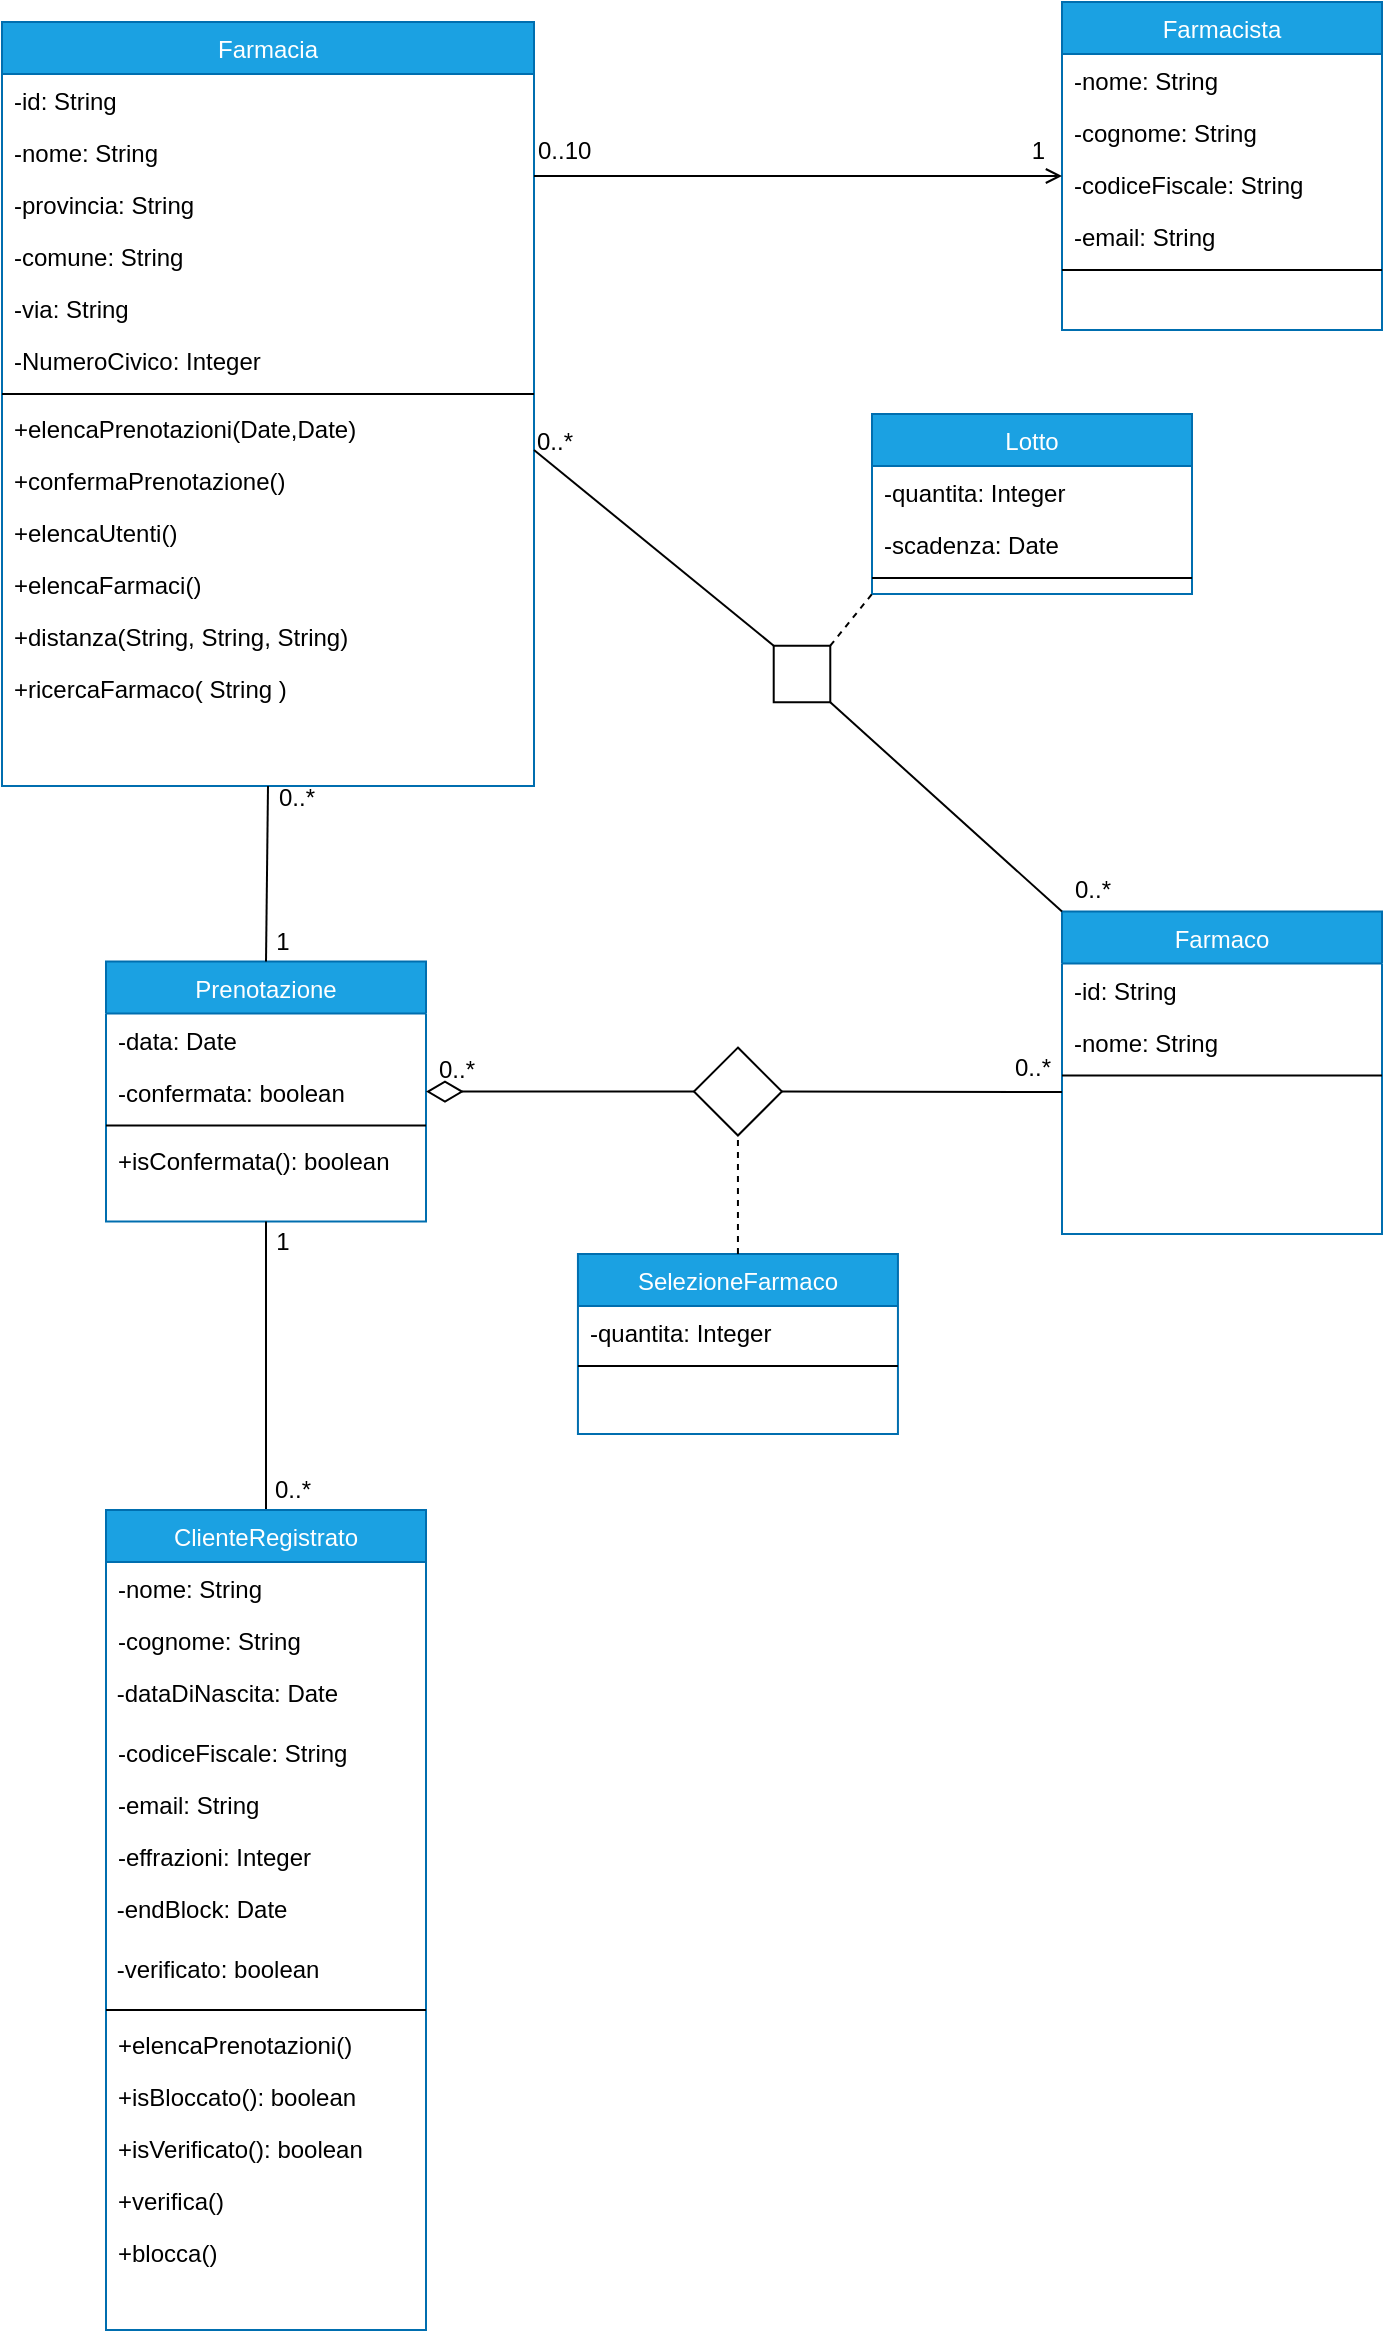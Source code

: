 <mxfile version="14.7.10" type="device"><diagram id="n_GCHAJZOZkWjjGcXOiW" name="Dominio"><mxGraphModel dx="906" dy="574" grid="1" gridSize="10" guides="1" tooltips="1" connect="1" arrows="1" fold="1" page="1" pageScale="1" pageWidth="827" pageHeight="1169" math="0" shadow="0"><root><mxCell id="_tChWmzW72qKrH2FHl7e-0"/><mxCell id="_tChWmzW72qKrH2FHl7e-1" parent="_tChWmzW72qKrH2FHl7e-0"/><mxCell id="JJ1CziQxTOwDTlc9LSBb-0" value="Farmacia" style="swimlane;fontStyle=0;align=center;verticalAlign=top;childLayout=stackLayout;horizontal=1;startSize=26;horizontalStack=0;resizeParent=1;resizeLast=0;collapsible=1;marginBottom=0;rounded=0;shadow=0;strokeWidth=1;fillColor=#1ba1e2;strokeColor=#006EAF;fontColor=#ffffff;" parent="_tChWmzW72qKrH2FHl7e-1" vertex="1"><mxGeometry x="10" y="10" width="266" height="382" as="geometry"><mxRectangle x="230" y="140" width="160" height="26" as="alternateBounds"/></mxGeometry></mxCell><mxCell id="JJ1CziQxTOwDTlc9LSBb-1" value="-id: String" style="text;align=left;verticalAlign=top;spacingLeft=4;spacingRight=4;overflow=hidden;rotatable=0;points=[[0,0.5],[1,0.5]];portConstraint=eastwest;" parent="JJ1CziQxTOwDTlc9LSBb-0" vertex="1"><mxGeometry y="26" width="266" height="26" as="geometry"/></mxCell><mxCell id="JJ1CziQxTOwDTlc9LSBb-2" value="-nome: String&#10;" style="text;align=left;verticalAlign=top;spacingLeft=4;spacingRight=4;overflow=hidden;rotatable=0;points=[[0,0.5],[1,0.5]];portConstraint=eastwest;" parent="JJ1CziQxTOwDTlc9LSBb-0" vertex="1"><mxGeometry y="52" width="266" height="26" as="geometry"/></mxCell><mxCell id="JJ1CziQxTOwDTlc9LSBb-3" value="-provincia: String" style="text;align=left;verticalAlign=top;spacingLeft=4;spacingRight=4;overflow=hidden;rotatable=0;points=[[0,0.5],[1,0.5]];portConstraint=eastwest;rounded=0;shadow=0;html=0;" parent="JJ1CziQxTOwDTlc9LSBb-0" vertex="1"><mxGeometry y="78" width="266" height="26" as="geometry"/></mxCell><mxCell id="JJ1CziQxTOwDTlc9LSBb-4" value="-comune: String" style="text;align=left;verticalAlign=top;spacingLeft=4;spacingRight=4;overflow=hidden;rotatable=0;points=[[0,0.5],[1,0.5]];portConstraint=eastwest;rounded=0;shadow=0;html=0;" parent="JJ1CziQxTOwDTlc9LSBb-0" vertex="1"><mxGeometry y="104" width="266" height="26" as="geometry"/></mxCell><mxCell id="JJ1CziQxTOwDTlc9LSBb-5" value="-via: String" style="text;align=left;verticalAlign=top;spacingLeft=4;spacingRight=4;overflow=hidden;rotatable=0;points=[[0,0.5],[1,0.5]];portConstraint=eastwest;" parent="JJ1CziQxTOwDTlc9LSBb-0" vertex="1"><mxGeometry y="130" width="266" height="26" as="geometry"/></mxCell><mxCell id="JJ1CziQxTOwDTlc9LSBb-6" value="-NumeroCivico: Integer" style="text;align=left;verticalAlign=top;spacingLeft=4;spacingRight=4;overflow=hidden;rotatable=0;points=[[0,0.5],[1,0.5]];portConstraint=eastwest;" parent="JJ1CziQxTOwDTlc9LSBb-0" vertex="1"><mxGeometry y="156" width="266" height="26" as="geometry"/></mxCell><mxCell id="JJ1CziQxTOwDTlc9LSBb-7" value="" style="line;html=1;strokeWidth=1;align=left;verticalAlign=middle;spacingTop=-1;spacingLeft=3;spacingRight=3;rotatable=0;labelPosition=right;points=[];portConstraint=eastwest;" parent="JJ1CziQxTOwDTlc9LSBb-0" vertex="1"><mxGeometry y="182" width="266" height="8" as="geometry"/></mxCell><mxCell id="JJ1CziQxTOwDTlc9LSBb-8" value="+elencaPrenotazioni(Date,Date)" style="text;align=left;verticalAlign=top;spacingLeft=4;spacingRight=4;overflow=hidden;rotatable=0;points=[[0,0.5],[1,0.5]];portConstraint=eastwest;" parent="JJ1CziQxTOwDTlc9LSBb-0" vertex="1"><mxGeometry y="190" width="266" height="26" as="geometry"/></mxCell><mxCell id="JJ1CziQxTOwDTlc9LSBb-9" value="+confermaPrenotazione()" style="text;align=left;verticalAlign=top;spacingLeft=4;spacingRight=4;overflow=hidden;rotatable=0;points=[[0,0.5],[1,0.5]];portConstraint=eastwest;" parent="JJ1CziQxTOwDTlc9LSBb-0" vertex="1"><mxGeometry y="216" width="266" height="26" as="geometry"/></mxCell><mxCell id="JJ1CziQxTOwDTlc9LSBb-10" value="+elencaUtenti()" style="text;align=left;verticalAlign=top;spacingLeft=4;spacingRight=4;overflow=hidden;rotatable=0;points=[[0,0.5],[1,0.5]];portConstraint=eastwest;" parent="JJ1CziQxTOwDTlc9LSBb-0" vertex="1"><mxGeometry y="242" width="266" height="26" as="geometry"/></mxCell><mxCell id="JJ1CziQxTOwDTlc9LSBb-12" value="+elencaFarmaci()" style="text;align=left;verticalAlign=top;spacingLeft=4;spacingRight=4;overflow=hidden;rotatable=0;points=[[0,0.5],[1,0.5]];portConstraint=eastwest;" parent="JJ1CziQxTOwDTlc9LSBb-0" vertex="1"><mxGeometry y="268" width="266" height="26" as="geometry"/></mxCell><mxCell id="JJ1CziQxTOwDTlc9LSBb-13" value="+distanza(String, String, String) " style="text;align=left;verticalAlign=top;spacingLeft=4;spacingRight=4;overflow=hidden;rotatable=0;points=[[0,0.5],[1,0.5]];portConstraint=eastwest;" parent="JJ1CziQxTOwDTlc9LSBb-0" vertex="1"><mxGeometry y="294" width="266" height="26" as="geometry"/></mxCell><mxCell id="JJ1CziQxTOwDTlc9LSBb-14" value="+ricercaFarmaco( String ) " style="text;align=left;verticalAlign=top;spacingLeft=4;spacingRight=4;overflow=hidden;rotatable=0;points=[[0,0.5],[1,0.5]];portConstraint=eastwest;" parent="JJ1CziQxTOwDTlc9LSBb-0" vertex="1"><mxGeometry y="320" width="266" height="26" as="geometry"/></mxCell><mxCell id="JJ1CziQxTOwDTlc9LSBb-15" value="Farmacista" style="swimlane;fontStyle=0;align=center;verticalAlign=top;childLayout=stackLayout;horizontal=1;startSize=26;horizontalStack=0;resizeParent=1;resizeLast=0;collapsible=1;marginBottom=0;rounded=0;shadow=0;strokeWidth=1;fillColor=#1ba1e2;strokeColor=#006EAF;fontColor=#ffffff;" parent="_tChWmzW72qKrH2FHl7e-1" vertex="1"><mxGeometry x="540" width="160" height="164" as="geometry"><mxRectangle x="550" y="140" width="160" height="26" as="alternateBounds"/></mxGeometry></mxCell><mxCell id="JJ1CziQxTOwDTlc9LSBb-16" value="-nome: String" style="text;align=left;verticalAlign=top;spacingLeft=4;spacingRight=4;overflow=hidden;rotatable=0;points=[[0,0.5],[1,0.5]];portConstraint=eastwest;" parent="JJ1CziQxTOwDTlc9LSBb-15" vertex="1"><mxGeometry y="26" width="160" height="26" as="geometry"/></mxCell><mxCell id="JJ1CziQxTOwDTlc9LSBb-17" value="-cognome: String" style="text;align=left;verticalAlign=top;spacingLeft=4;spacingRight=4;overflow=hidden;rotatable=0;points=[[0,0.5],[1,0.5]];portConstraint=eastwest;rounded=0;shadow=0;html=0;" parent="JJ1CziQxTOwDTlc9LSBb-15" vertex="1"><mxGeometry y="52" width="160" height="26" as="geometry"/></mxCell><mxCell id="JJ1CziQxTOwDTlc9LSBb-18" value="-codiceFiscale: String" style="text;align=left;verticalAlign=top;spacingLeft=4;spacingRight=4;overflow=hidden;rotatable=0;points=[[0,0.5],[1,0.5]];portConstraint=eastwest;rounded=0;shadow=0;html=0;" parent="JJ1CziQxTOwDTlc9LSBb-15" vertex="1"><mxGeometry y="78" width="160" height="26" as="geometry"/></mxCell><mxCell id="JJ1CziQxTOwDTlc9LSBb-19" value="-email: String" style="text;align=left;verticalAlign=top;spacingLeft=4;spacingRight=4;overflow=hidden;rotatable=0;points=[[0,0.5],[1,0.5]];portConstraint=eastwest;" parent="JJ1CziQxTOwDTlc9LSBb-15" vertex="1"><mxGeometry y="104" width="160" height="26" as="geometry"/></mxCell><mxCell id="JJ1CziQxTOwDTlc9LSBb-21" value="" style="line;html=1;strokeWidth=1;align=left;verticalAlign=middle;spacingTop=-1;spacingLeft=3;spacingRight=3;rotatable=0;labelPosition=right;points=[];portConstraint=eastwest;" parent="JJ1CziQxTOwDTlc9LSBb-15" vertex="1"><mxGeometry y="130" width="160" height="8" as="geometry"/></mxCell><mxCell id="JJ1CziQxTOwDTlc9LSBb-22" value="" style="endArrow=open;shadow=0;strokeWidth=1;rounded=0;endFill=1;edgeStyle=elbowEdgeStyle;elbow=vertical;" parent="_tChWmzW72qKrH2FHl7e-1" source="JJ1CziQxTOwDTlc9LSBb-0" target="JJ1CziQxTOwDTlc9LSBb-15" edge="1"><mxGeometry x="0.5" y="41" relative="1" as="geometry"><mxPoint x="111" y="106" as="sourcePoint"/><mxPoint x="271" y="106" as="targetPoint"/><mxPoint x="-40" y="32" as="offset"/></mxGeometry></mxCell><mxCell id="JJ1CziQxTOwDTlc9LSBb-23" value="0..10" style="resizable=0;align=left;verticalAlign=bottom;labelBackgroundColor=none;fontSize=12;" parent="JJ1CziQxTOwDTlc9LSBb-22" connectable="0" vertex="1"><mxGeometry x="-1" relative="1" as="geometry"><mxPoint y="-4" as="offset"/></mxGeometry></mxCell><mxCell id="JJ1CziQxTOwDTlc9LSBb-24" value="1" style="resizable=0;align=right;verticalAlign=bottom;labelBackgroundColor=none;fontSize=12;" parent="JJ1CziQxTOwDTlc9LSBb-22" connectable="0" vertex="1"><mxGeometry x="1" relative="1" as="geometry"><mxPoint x="-7" y="-4" as="offset"/></mxGeometry></mxCell><mxCell id="JJ1CziQxTOwDTlc9LSBb-25" value="Farmaco" style="swimlane;fontStyle=0;align=center;verticalAlign=top;childLayout=stackLayout;horizontal=1;startSize=26;horizontalStack=0;resizeParent=1;resizeLast=0;collapsible=1;marginBottom=0;rounded=0;shadow=0;strokeWidth=1;fillColor=#1ba1e2;strokeColor=#006EAF;fontColor=#ffffff;" parent="_tChWmzW72qKrH2FHl7e-1" vertex="1"><mxGeometry x="540" y="454.77" width="160" height="161.23" as="geometry"><mxRectangle x="230" y="140" width="160" height="26" as="alternateBounds"/></mxGeometry></mxCell><mxCell id="JJ1CziQxTOwDTlc9LSBb-26" value="-id: String" style="text;align=left;verticalAlign=top;spacingLeft=4;spacingRight=4;overflow=hidden;rotatable=0;points=[[0,0.5],[1,0.5]];portConstraint=eastwest;" parent="JJ1CziQxTOwDTlc9LSBb-25" vertex="1"><mxGeometry y="26" width="160" height="26" as="geometry"/></mxCell><mxCell id="JJ1CziQxTOwDTlc9LSBb-27" value="-nome: String&#10;" style="text;align=left;verticalAlign=top;spacingLeft=4;spacingRight=4;overflow=hidden;rotatable=0;points=[[0,0.5],[1,0.5]];portConstraint=eastwest;" parent="JJ1CziQxTOwDTlc9LSBb-25" vertex="1"><mxGeometry y="52" width="160" height="26" as="geometry"/></mxCell><mxCell id="JJ1CziQxTOwDTlc9LSBb-28" value="" style="line;html=1;strokeWidth=1;align=left;verticalAlign=middle;spacingTop=-1;spacingLeft=3;spacingRight=3;rotatable=0;labelPosition=right;points=[];portConstraint=eastwest;" parent="JJ1CziQxTOwDTlc9LSBb-25" vertex="1"><mxGeometry y="78" width="160" height="8" as="geometry"/></mxCell><mxCell id="JJ1CziQxTOwDTlc9LSBb-29" value="Prenotazione" style="swimlane;fontStyle=0;align=center;verticalAlign=top;childLayout=stackLayout;horizontal=1;startSize=26;horizontalStack=0;resizeParent=1;resizeLast=0;collapsible=1;marginBottom=0;rounded=0;shadow=0;strokeWidth=1;fillColor=#1ba1e2;strokeColor=#006EAF;fontColor=#ffffff;" parent="_tChWmzW72qKrH2FHl7e-1" vertex="1"><mxGeometry x="62" y="479.77" width="160" height="130" as="geometry"><mxRectangle x="230" y="140" width="160" height="26" as="alternateBounds"/></mxGeometry></mxCell><mxCell id="JJ1CziQxTOwDTlc9LSBb-30" value="-data: Date&#10;" style="text;align=left;verticalAlign=top;spacingLeft=4;spacingRight=4;overflow=hidden;rotatable=0;points=[[0,0.5],[1,0.5]];portConstraint=eastwest;" parent="JJ1CziQxTOwDTlc9LSBb-29" vertex="1"><mxGeometry y="26" width="160" height="26" as="geometry"/></mxCell><mxCell id="JJ1CziQxTOwDTlc9LSBb-31" value="-confermata: boolean" style="text;align=left;verticalAlign=top;spacingLeft=4;spacingRight=4;overflow=hidden;rotatable=0;points=[[0,0.5],[1,0.5]];portConstraint=eastwest;" parent="JJ1CziQxTOwDTlc9LSBb-29" vertex="1"><mxGeometry y="52" width="160" height="26" as="geometry"/></mxCell><mxCell id="JJ1CziQxTOwDTlc9LSBb-32" value="" style="line;html=1;strokeWidth=1;align=left;verticalAlign=middle;spacingTop=-1;spacingLeft=3;spacingRight=3;rotatable=0;labelPosition=right;points=[];portConstraint=eastwest;" parent="JJ1CziQxTOwDTlc9LSBb-29" vertex="1"><mxGeometry y="78" width="160" height="8" as="geometry"/></mxCell><mxCell id="JJ1CziQxTOwDTlc9LSBb-33" value="+isConfermata(): boolean" style="text;align=left;verticalAlign=top;spacingLeft=4;spacingRight=4;overflow=hidden;rotatable=0;points=[[0,0.5],[1,0.5]];portConstraint=eastwest;" parent="JJ1CziQxTOwDTlc9LSBb-29" vertex="1"><mxGeometry y="86" width="160" height="26" as="geometry"/></mxCell><mxCell id="JJ1CziQxTOwDTlc9LSBb-34" value="" style="endArrow=none;html=1;entryX=0.5;entryY=1;entryDx=0;entryDy=0;exitX=0.5;exitY=0;exitDx=0;exitDy=0;endFill=0;" parent="_tChWmzW72qKrH2FHl7e-1" source="JJ1CziQxTOwDTlc9LSBb-29" target="JJ1CziQxTOwDTlc9LSBb-0" edge="1"><mxGeometry width="50" height="50" relative="1" as="geometry"><mxPoint x="391" y="312" as="sourcePoint"/><mxPoint x="391" y="234" as="targetPoint"/></mxGeometry></mxCell><mxCell id="JJ1CziQxTOwDTlc9LSBb-35" value="" style="endArrow=none;html=1;exitX=0.5;exitY=0;exitDx=0;exitDy=0;entryX=0.5;entryY=1;entryDx=0;entryDy=0;endFill=0;" parent="_tChWmzW72qKrH2FHl7e-1" source="JJ1CziQxTOwDTlc9LSBb-44" target="JJ1CziQxTOwDTlc9LSBb-29" edge="1"><mxGeometry width="50" height="50" relative="1" as="geometry"><mxPoint x="144" y="754" as="sourcePoint"/><mxPoint x="677" y="554" as="targetPoint"/></mxGeometry></mxCell><mxCell id="JJ1CziQxTOwDTlc9LSBb-38" value="0..*" style="text;html=1;align=center;verticalAlign=middle;resizable=0;points=[];autosize=1;strokeColor=none;" parent="_tChWmzW72qKrH2FHl7e-1" vertex="1"><mxGeometry x="271" y="210" width="30" height="20" as="geometry"/></mxCell><mxCell id="JJ1CziQxTOwDTlc9LSBb-39" value="1" style="text;html=1;align=center;verticalAlign=middle;resizable=0;points=[];autosize=1;strokeColor=none;" parent="_tChWmzW72qKrH2FHl7e-1" vertex="1"><mxGeometry x="140" y="459.77" width="20" height="20" as="geometry"/></mxCell><mxCell id="JJ1CziQxTOwDTlc9LSBb-40" value="0..*" style="text;html=1;align=center;verticalAlign=middle;resizable=0;points=[];autosize=1;strokeColor=none;" parent="_tChWmzW72qKrH2FHl7e-1" vertex="1"><mxGeometry x="142" y="388" width="30" height="20" as="geometry"/></mxCell><mxCell id="JJ1CziQxTOwDTlc9LSBb-41" value="1" style="text;html=1;align=center;verticalAlign=middle;resizable=0;points=[];autosize=1;strokeColor=none;" parent="_tChWmzW72qKrH2FHl7e-1" vertex="1"><mxGeometry x="140" y="609.77" width="20" height="20" as="geometry"/></mxCell><mxCell id="JJ1CziQxTOwDTlc9LSBb-42" value="0..*" style="text;html=1;align=center;verticalAlign=middle;resizable=0;points=[];autosize=1;strokeColor=none;" parent="_tChWmzW72qKrH2FHl7e-1" vertex="1"><mxGeometry x="140" y="734" width="30" height="20" as="geometry"/></mxCell><mxCell id="JJ1CziQxTOwDTlc9LSBb-43" value="0..*" style="text;html=1;align=center;verticalAlign=middle;resizable=0;points=[];autosize=1;strokeColor=none;" parent="_tChWmzW72qKrH2FHl7e-1" vertex="1"><mxGeometry x="222" y="524" width="30" height="20" as="geometry"/></mxCell><mxCell id="JJ1CziQxTOwDTlc9LSBb-44" value="ClienteRegistrato" style="swimlane;fontStyle=0;align=center;verticalAlign=top;childLayout=stackLayout;horizontal=1;startSize=26;horizontalStack=0;resizeParent=1;resizeLast=0;collapsible=1;marginBottom=0;rounded=0;shadow=0;strokeWidth=1;fillColor=#1ba1e2;strokeColor=#006EAF;fontColor=#ffffff;" parent="_tChWmzW72qKrH2FHl7e-1" vertex="1"><mxGeometry x="62" y="754" width="160" height="410" as="geometry"><mxRectangle x="230" y="140" width="160" height="26" as="alternateBounds"/></mxGeometry></mxCell><mxCell id="JJ1CziQxTOwDTlc9LSBb-45" value="-nome: String&#10;" style="text;align=left;verticalAlign=top;spacingLeft=4;spacingRight=4;overflow=hidden;rotatable=0;points=[[0,0.5],[1,0.5]];portConstraint=eastwest;" parent="JJ1CziQxTOwDTlc9LSBb-44" vertex="1"><mxGeometry y="26" width="160" height="26" as="geometry"/></mxCell><mxCell id="JJ1CziQxTOwDTlc9LSBb-46" value="-cognome: String" style="text;align=left;verticalAlign=top;spacingLeft=4;spacingRight=4;overflow=hidden;rotatable=0;points=[[0,0.5],[1,0.5]];portConstraint=eastwest;" parent="JJ1CziQxTOwDTlc9LSBb-44" vertex="1"><mxGeometry y="52" width="160" height="26" as="geometry"/></mxCell><mxCell id="Y8Ijto_cf1J3P9peaObt-0" value="&lt;font face=&quot;helvetica&quot;&gt;&amp;nbsp;-dataDiNascita: Date&lt;/font&gt;" style="text;whiteSpace=wrap;html=1;" parent="JJ1CziQxTOwDTlc9LSBb-44" vertex="1"><mxGeometry y="78" width="160" height="30" as="geometry"/></mxCell><mxCell id="JJ1CziQxTOwDTlc9LSBb-47" value="-codiceFiscale: String" style="text;align=left;verticalAlign=top;spacingLeft=4;spacingRight=4;overflow=hidden;rotatable=0;points=[[0,0.5],[1,0.5]];portConstraint=eastwest;" parent="JJ1CziQxTOwDTlc9LSBb-44" vertex="1"><mxGeometry y="108" width="160" height="26" as="geometry"/></mxCell><mxCell id="JJ1CziQxTOwDTlc9LSBb-48" value="-email: String" style="text;align=left;verticalAlign=top;spacingLeft=4;spacingRight=4;overflow=hidden;rotatable=0;points=[[0,0.5],[1,0.5]];portConstraint=eastwest;" parent="JJ1CziQxTOwDTlc9LSBb-44" vertex="1"><mxGeometry y="134" width="160" height="26" as="geometry"/></mxCell><mxCell id="JJ1CziQxTOwDTlc9LSBb-50" value="-effrazioni: Integer" style="text;align=left;verticalAlign=top;spacingLeft=4;spacingRight=4;overflow=hidden;rotatable=0;points=[[0,0.5],[1,0.5]];portConstraint=eastwest;" parent="JJ1CziQxTOwDTlc9LSBb-44" vertex="1"><mxGeometry y="160" width="160" height="26" as="geometry"/></mxCell><mxCell id="JJ1CziQxTOwDTlc9LSBb-51" value="&lt;font face=&quot;helvetica&quot;&gt;&amp;nbsp;-endBlock: Date&lt;/font&gt;" style="text;whiteSpace=wrap;html=1;" parent="JJ1CziQxTOwDTlc9LSBb-44" vertex="1"><mxGeometry y="186" width="160" height="30" as="geometry"/></mxCell><mxCell id="JJ1CziQxTOwDTlc9LSBb-52" value="&lt;font face=&quot;helvetica&quot;&gt;&amp;nbsp;-verificato: boolean&lt;/font&gt;" style="text;whiteSpace=wrap;html=1;" parent="JJ1CziQxTOwDTlc9LSBb-44" vertex="1"><mxGeometry y="216" width="160" height="30" as="geometry"/></mxCell><mxCell id="JJ1CziQxTOwDTlc9LSBb-53" value="" style="line;html=1;strokeWidth=1;align=left;verticalAlign=middle;spacingTop=-1;spacingLeft=3;spacingRight=3;rotatable=0;labelPosition=right;points=[];portConstraint=eastwest;" parent="JJ1CziQxTOwDTlc9LSBb-44" vertex="1"><mxGeometry y="246" width="160" height="8" as="geometry"/></mxCell><mxCell id="JJ1CziQxTOwDTlc9LSBb-54" value="+elencaPrenotazioni()" style="text;align=left;verticalAlign=top;spacingLeft=4;spacingRight=4;overflow=hidden;rotatable=0;points=[[0,0.5],[1,0.5]];portConstraint=eastwest;" parent="JJ1CziQxTOwDTlc9LSBb-44" vertex="1"><mxGeometry y="254" width="160" height="26" as="geometry"/></mxCell><mxCell id="JJ1CziQxTOwDTlc9LSBb-55" value="+isBloccato(): boolean" style="text;align=left;verticalAlign=top;spacingLeft=4;spacingRight=4;overflow=hidden;rotatable=0;points=[[0,0.5],[1,0.5]];portConstraint=eastwest;" parent="JJ1CziQxTOwDTlc9LSBb-44" vertex="1"><mxGeometry y="280" width="160" height="26" as="geometry"/></mxCell><mxCell id="JJ1CziQxTOwDTlc9LSBb-56" value="+isVerificato(): boolean" style="text;align=left;verticalAlign=top;spacingLeft=4;spacingRight=4;overflow=hidden;rotatable=0;points=[[0,0.5],[1,0.5]];portConstraint=eastwest;" parent="JJ1CziQxTOwDTlc9LSBb-44" vertex="1"><mxGeometry y="306" width="160" height="26" as="geometry"/></mxCell><mxCell id="JJ1CziQxTOwDTlc9LSBb-57" value="+verifica()" style="text;align=left;verticalAlign=top;spacingLeft=4;spacingRight=4;overflow=hidden;rotatable=0;points=[[0,0.5],[1,0.5]];portConstraint=eastwest;" parent="JJ1CziQxTOwDTlc9LSBb-44" vertex="1"><mxGeometry y="332" width="160" height="26" as="geometry"/></mxCell><mxCell id="M6Q1sX8GIs93Bj23Sji9-1" value="+blocca()" style="text;align=left;verticalAlign=top;spacingLeft=4;spacingRight=4;overflow=hidden;rotatable=0;points=[[0,0.5],[1,0.5]];portConstraint=eastwest;" parent="JJ1CziQxTOwDTlc9LSBb-44" vertex="1"><mxGeometry y="358" width="160" height="26" as="geometry"/></mxCell><mxCell id="JJ1CziQxTOwDTlc9LSBb-58" value="" style="endArrow=none;html=1;entryX=0;entryY=0;entryDx=0;entryDy=0;endFill=0;startArrow=none;exitX=1;exitY=0.5;exitDx=0;exitDy=0;" parent="_tChWmzW72qKrH2FHl7e-1" source="JJ1CziQxTOwDTlc9LSBb-71" target="JJ1CziQxTOwDTlc9LSBb-25" edge="1"><mxGeometry width="50" height="50" relative="1" as="geometry"><mxPoint x="276" y="224" as="sourcePoint"/><mxPoint x="490.0" y="434" as="targetPoint"/></mxGeometry></mxCell><mxCell id="JJ1CziQxTOwDTlc9LSBb-59" value="" style="endArrow=none;html=1;exitX=1;exitY=0.5;exitDx=0;exitDy=0;endFill=0;startSize=16;strokeWidth=1;startArrow=none;startFill=0;" parent="_tChWmzW72qKrH2FHl7e-1" source="JJ1CziQxTOwDTlc9LSBb-67" edge="1"><mxGeometry width="50" height="50" relative="1" as="geometry"><mxPoint x="223" y="544" as="sourcePoint"/><mxPoint x="540" y="545" as="targetPoint"/></mxGeometry></mxCell><mxCell id="JJ1CziQxTOwDTlc9LSBb-60" value="0..*" style="text;html=1;align=center;verticalAlign=middle;resizable=0;points=[];autosize=1;strokeColor=none;" parent="_tChWmzW72qKrH2FHl7e-1" vertex="1"><mxGeometry x="540" y="434" width="30" height="20" as="geometry"/></mxCell><mxCell id="JJ1CziQxTOwDTlc9LSBb-61" value="Lotto" style="swimlane;fontStyle=0;align=center;verticalAlign=top;childLayout=stackLayout;horizontal=1;startSize=26;horizontalStack=0;resizeParent=1;resizeLast=0;collapsible=1;marginBottom=0;rounded=0;shadow=0;strokeWidth=1;fillColor=#1ba1e2;strokeColor=#006EAF;fontColor=#ffffff;" parent="_tChWmzW72qKrH2FHl7e-1" vertex="1"><mxGeometry x="445" y="206" width="160" height="90" as="geometry"><mxRectangle x="550" y="140" width="160" height="26" as="alternateBounds"/></mxGeometry></mxCell><mxCell id="JJ1CziQxTOwDTlc9LSBb-62" value="-quantita: Integer" style="text;align=left;verticalAlign=top;spacingLeft=4;spacingRight=4;overflow=hidden;rotatable=0;points=[[0,0.5],[1,0.5]];portConstraint=eastwest;" parent="JJ1CziQxTOwDTlc9LSBb-61" vertex="1"><mxGeometry y="26" width="160" height="26" as="geometry"/></mxCell><mxCell id="2xut3X-TaAeLhcqenz1Z-0" value="-scadenza: Date" style="text;align=left;verticalAlign=top;spacingLeft=4;spacingRight=4;overflow=hidden;rotatable=0;points=[[0,0.5],[1,0.5]];portConstraint=eastwest;" parent="JJ1CziQxTOwDTlc9LSBb-61" vertex="1"><mxGeometry y="52" width="160" height="26" as="geometry"/></mxCell><mxCell id="JJ1CziQxTOwDTlc9LSBb-63" value="" style="line;html=1;strokeWidth=1;align=left;verticalAlign=middle;spacingTop=-1;spacingLeft=3;spacingRight=3;rotatable=0;labelPosition=right;points=[];portConstraint=eastwest;" parent="JJ1CziQxTOwDTlc9LSBb-61" vertex="1"><mxGeometry y="78" width="160" height="8" as="geometry"/></mxCell><mxCell id="JJ1CziQxTOwDTlc9LSBb-64" value="SelezioneFarmaco" style="swimlane;fontStyle=0;align=center;verticalAlign=top;childLayout=stackLayout;horizontal=1;startSize=26;horizontalStack=0;resizeParent=1;resizeLast=0;collapsible=1;marginBottom=0;rounded=0;shadow=0;strokeWidth=1;fillColor=#1ba1e2;strokeColor=#006EAF;fontColor=#ffffff;" parent="_tChWmzW72qKrH2FHl7e-1" vertex="1"><mxGeometry x="297.97" y="626" width="160" height="90" as="geometry"><mxRectangle x="550" y="140" width="160" height="26" as="alternateBounds"/></mxGeometry></mxCell><mxCell id="JJ1CziQxTOwDTlc9LSBb-65" value="-quantita: Integer" style="text;align=left;verticalAlign=top;spacingLeft=4;spacingRight=4;overflow=hidden;rotatable=0;points=[[0,0.5],[1,0.5]];portConstraint=eastwest;" parent="JJ1CziQxTOwDTlc9LSBb-64" vertex="1"><mxGeometry y="26" width="160" height="26" as="geometry"/></mxCell><mxCell id="JJ1CziQxTOwDTlc9LSBb-66" value="" style="line;html=1;strokeWidth=1;align=left;verticalAlign=middle;spacingTop=-1;spacingLeft=3;spacingRight=3;rotatable=0;labelPosition=right;points=[];portConstraint=eastwest;" parent="JJ1CziQxTOwDTlc9LSBb-64" vertex="1"><mxGeometry y="52" width="160" height="8" as="geometry"/></mxCell><mxCell id="JJ1CziQxTOwDTlc9LSBb-67" value="" style="rhombus;whiteSpace=wrap;html=1;rotation=0;" parent="_tChWmzW72qKrH2FHl7e-1" vertex="1"><mxGeometry x="355.97" y="522.77" width="44" height="44" as="geometry"/></mxCell><mxCell id="JJ1CziQxTOwDTlc9LSBb-68" value="" style="endArrow=none;html=1;exitX=1;exitY=0.5;exitDx=0;exitDy=0;entryX=0;entryY=0.5;entryDx=0;entryDy=0;endFill=0;startSize=16;sourcePerimeterSpacing=0;strokeWidth=1;startArrow=diamondThin;startFill=0;" parent="_tChWmzW72qKrH2FHl7e-1" source="JJ1CziQxTOwDTlc9LSBb-29" target="JJ1CziQxTOwDTlc9LSBb-67" edge="1"><mxGeometry width="50" height="50" relative="1" as="geometry"><mxPoint x="223" y="544" as="sourcePoint"/><mxPoint x="530" y="542" as="targetPoint"/></mxGeometry></mxCell><mxCell id="JJ1CziQxTOwDTlc9LSBb-69" value="" style="endArrow=none;html=1;startSize=16;sourcePerimeterSpacing=0;strokeWidth=1;exitX=0.5;exitY=0;exitDx=0;exitDy=0;dashed=1;" parent="_tChWmzW72qKrH2FHl7e-1" source="JJ1CziQxTOwDTlc9LSBb-64" target="JJ1CziQxTOwDTlc9LSBb-67" edge="1"><mxGeometry width="50" height="50" relative="1" as="geometry"><mxPoint x="460" y="596" as="sourcePoint"/><mxPoint x="378" y="566" as="targetPoint"/></mxGeometry></mxCell><mxCell id="JJ1CziQxTOwDTlc9LSBb-70" value="" style="endArrow=none;html=1;startSize=16;sourcePerimeterSpacing=0;strokeWidth=1;entryX=0;entryY=1;entryDx=0;entryDy=0;exitX=0.5;exitY=0;exitDx=0;exitDy=0;dashed=1;" parent="_tChWmzW72qKrH2FHl7e-1" source="JJ1CziQxTOwDTlc9LSBb-71" target="JJ1CziQxTOwDTlc9LSBb-61" edge="1"><mxGeometry width="50" height="50" relative="1" as="geometry"><mxPoint x="670" y="346" as="sourcePoint"/><mxPoint x="460" y="316" as="targetPoint"/></mxGeometry></mxCell><mxCell id="JJ1CziQxTOwDTlc9LSBb-71" value="" style="rhombus;whiteSpace=wrap;html=1;rotation=45;" parent="_tChWmzW72qKrH2FHl7e-1" vertex="1"><mxGeometry x="390" y="316" width="40" height="40" as="geometry"/></mxCell><mxCell id="JJ1CziQxTOwDTlc9LSBb-72" value="" style="endArrow=none;html=1;entryX=0;entryY=0.5;entryDx=0;entryDy=0;endFill=0;" parent="_tChWmzW72qKrH2FHl7e-1" target="JJ1CziQxTOwDTlc9LSBb-71" edge="1"><mxGeometry width="50" height="50" relative="1" as="geometry"><mxPoint x="276" y="224" as="sourcePoint"/><mxPoint x="560" y="454" as="targetPoint"/></mxGeometry></mxCell><mxCell id="JJ1CziQxTOwDTlc9LSBb-73" value="0..*" style="text;html=1;align=center;verticalAlign=middle;resizable=0;points=[];autosize=1;strokeColor=none;" parent="_tChWmzW72qKrH2FHl7e-1" vertex="1"><mxGeometry x="510" y="522.77" width="30" height="20" as="geometry"/></mxCell></root></mxGraphModel></diagram></mxfile>